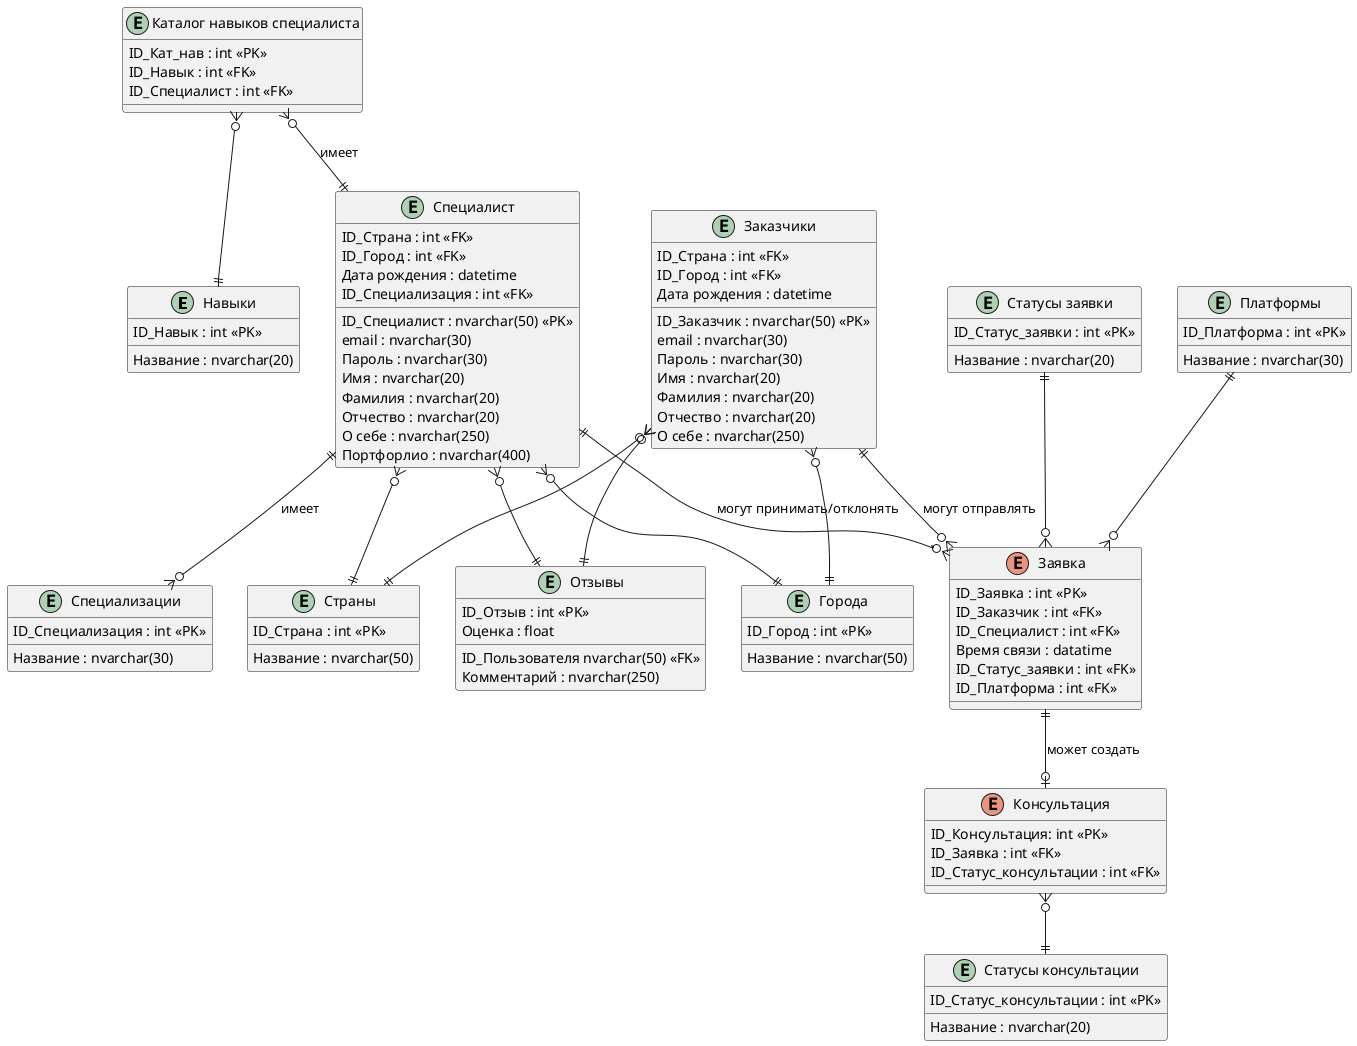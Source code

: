 @startuml "erd"

entity "Навыки" as skills
{
    ID_Навык : int <<PK>>
    Название : nvarchar(20)
}

entity "Каталог навыков специалиста" as skills_cat
{
    ID_Кат_нав : int <<PK>>
    ID_Навык : int <<FK>>
    ID_Специалист : int <<FK>>
}

entity "Специализации" as spec_enum
{
    ID_Специализация : int <<PK>>
    Название : nvarchar(30)
}

entity "Отзывы" as appl
{
    ID_Отзыв : int <<PK>>
    ID_Пользователя nvarchar(50) <<FK>>
    Оценка : float 
    Комментарий : nvarchar(250)
}

entity "Платформы" as platf 
{
    ID_Платформа : int <<PK>>
    Название : nvarchar(30)
}

entity "Страны" as countries 
{
    ID_Страна : int <<PK>>
    Название : nvarchar(50)
}

entity "Города" as cities 
{
    ID_Город : int <<PK>>
    Название : nvarchar(50)
}

entity "Статусы заявки" as app_statuses
{
    ID_Статус_заявки : int <<PK>>
    Название : nvarchar(20)
}

entity "Статусы консультации" as cons_statuses
{
    ID_Статус_консультации : int <<PK>>
    Название : nvarchar(20)
}

entity "Заказчики" as cust 
{
    ID_Заказчик : nvarchar(50) <<PK>>
    ID_Страна : int <<FK>>
    ID_Город : int <<FK>>
    email : nvarchar(30)
    Пароль : nvarchar(30)
    Имя : nvarchar(20)
    Фамилия : nvarchar(20)
    Отчество : nvarchar(20)
    Дата рождения : datetime 
    О себе : nvarchar(250)
}

entity "Специалист" as spec 
{
    ID_Специалист : nvarchar(50) <<PK>>
    ID_Страна : int <<FK>>
    ID_Город : int <<FK>>
    email : nvarchar(30)
    Пароль : nvarchar(30)
    Имя : nvarchar(20)
    Фамилия : nvarchar(20)
    Отчество : nvarchar(20)
    Дата рождения : datetime 
    О себе : nvarchar(250)
    ID_Специализация : int <<FK>>
    Портфорлио : nvarchar(400)
}

enum "Заявка" as request 
{
    ID_Заявка : int <<PK>>
    ID_Заказчик : int <<FK>>
    ID_Специалист : int <<FK>>
    Время связи : datatime 
    ID_Статус_заявки : int <<FK>>
    ID_Платформа : int <<FK>>
}

enum "Консультация" as cons 
{
    ID_Консультация: int <<PK>>
    ID_Заявка : int <<FK>>
    ID_Статус_консультации : int <<FK>>
}

cust ||--o{ request : могут отправлять 
spec ||--o{ request : могут принимать/отклонять
app_statuses ||--o{ request
platf ||--o{ request
spec ||--o{  spec_enum : имеет
skills_cat }o--|| spec : имеет
skills_cat }o--|| skills
request ||--o| cons : может создать
cons }o--|| cons_statuses
cust }o--|| countries
cust }o--|| cities
spec }o--|| countries
spec }o--|| cities

cust }o--|| appl 
spec }o--|| appl


@enduml